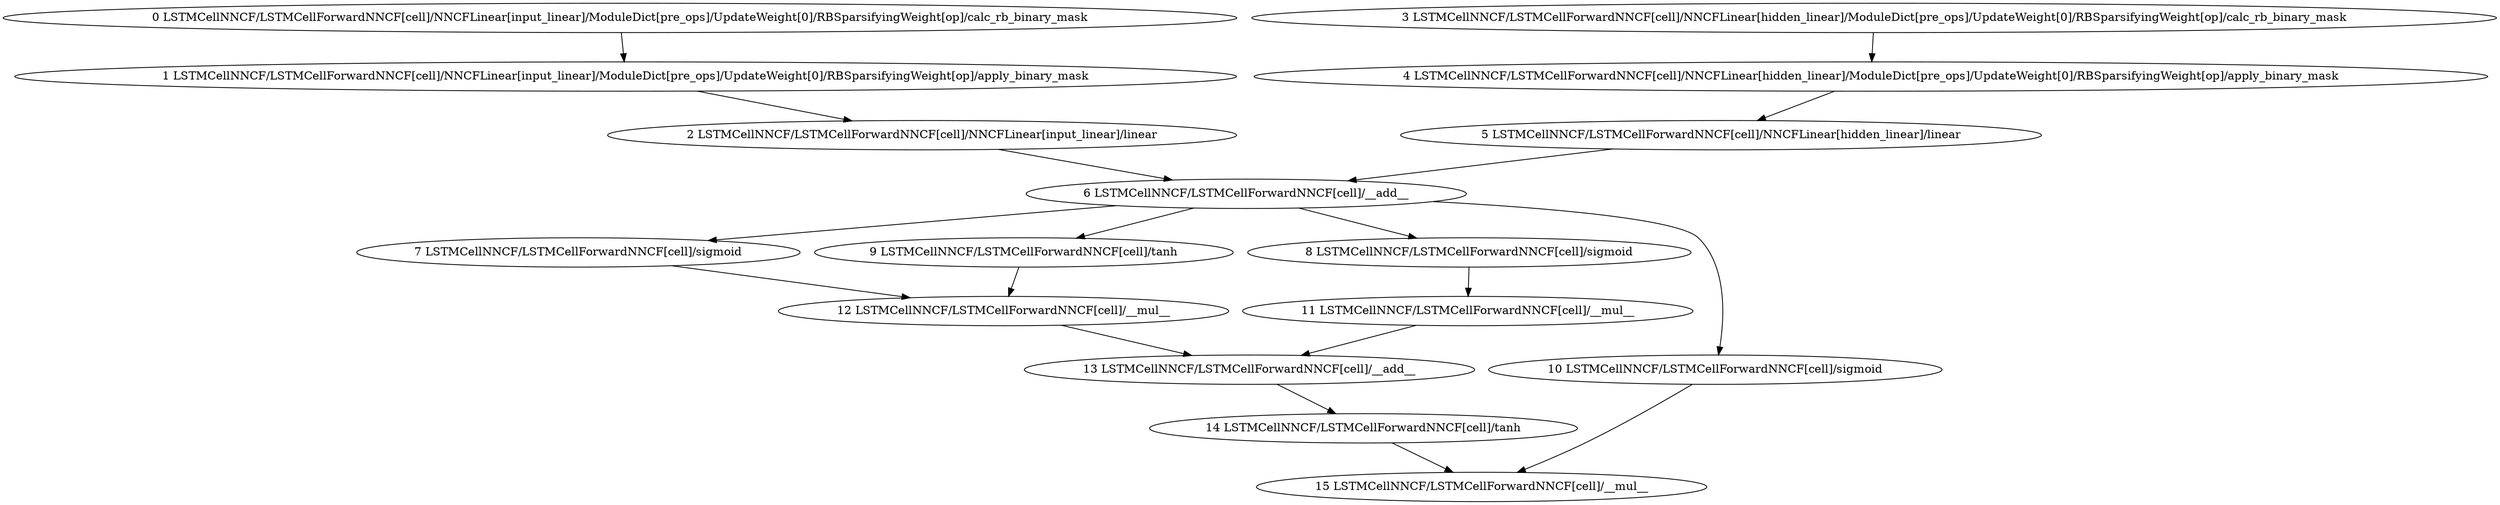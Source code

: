 strict digraph  {
"0 LSTMCellNNCF/LSTMCellForwardNNCF[cell]/NNCFLinear[input_linear]/ModuleDict[pre_ops]/UpdateWeight[0]/RBSparsifyingWeight[op]/calc_rb_binary_mask" [id=0, scope="LSTMCellNNCF/LSTMCellForwardNNCF[cell]/NNCFLinear[input_linear]/ModuleDict[pre_ops]/UpdateWeight[0]/RBSparsifyingWeight[op]", type=calc_rb_binary_mask];
"1 LSTMCellNNCF/LSTMCellForwardNNCF[cell]/NNCFLinear[input_linear]/ModuleDict[pre_ops]/UpdateWeight[0]/RBSparsifyingWeight[op]/apply_binary_mask" [id=1, scope="LSTMCellNNCF/LSTMCellForwardNNCF[cell]/NNCFLinear[input_linear]/ModuleDict[pre_ops]/UpdateWeight[0]/RBSparsifyingWeight[op]", type=apply_binary_mask];
"2 LSTMCellNNCF/LSTMCellForwardNNCF[cell]/NNCFLinear[input_linear]/linear" [id=2, scope="LSTMCellNNCF/LSTMCellForwardNNCF[cell]/NNCFLinear[input_linear]", type=linear];
"3 LSTMCellNNCF/LSTMCellForwardNNCF[cell]/NNCFLinear[hidden_linear]/ModuleDict[pre_ops]/UpdateWeight[0]/RBSparsifyingWeight[op]/calc_rb_binary_mask" [id=3, scope="LSTMCellNNCF/LSTMCellForwardNNCF[cell]/NNCFLinear[hidden_linear]/ModuleDict[pre_ops]/UpdateWeight[0]/RBSparsifyingWeight[op]", type=calc_rb_binary_mask];
"4 LSTMCellNNCF/LSTMCellForwardNNCF[cell]/NNCFLinear[hidden_linear]/ModuleDict[pre_ops]/UpdateWeight[0]/RBSparsifyingWeight[op]/apply_binary_mask" [id=4, scope="LSTMCellNNCF/LSTMCellForwardNNCF[cell]/NNCFLinear[hidden_linear]/ModuleDict[pre_ops]/UpdateWeight[0]/RBSparsifyingWeight[op]", type=apply_binary_mask];
"5 LSTMCellNNCF/LSTMCellForwardNNCF[cell]/NNCFLinear[hidden_linear]/linear" [id=5, scope="LSTMCellNNCF/LSTMCellForwardNNCF[cell]/NNCFLinear[hidden_linear]", type=linear];
"6 LSTMCellNNCF/LSTMCellForwardNNCF[cell]/__add__" [id=6, scope="LSTMCellNNCF/LSTMCellForwardNNCF[cell]", type=__add__];
"7 LSTMCellNNCF/LSTMCellForwardNNCF[cell]/sigmoid" [id=7, scope="LSTMCellNNCF/LSTMCellForwardNNCF[cell]", type=sigmoid];
"8 LSTMCellNNCF/LSTMCellForwardNNCF[cell]/sigmoid" [id=8, scope="LSTMCellNNCF/LSTMCellForwardNNCF[cell]", type=sigmoid];
"9 LSTMCellNNCF/LSTMCellForwardNNCF[cell]/tanh" [id=9, scope="LSTMCellNNCF/LSTMCellForwardNNCF[cell]", type=tanh];
"10 LSTMCellNNCF/LSTMCellForwardNNCF[cell]/sigmoid" [id=10, scope="LSTMCellNNCF/LSTMCellForwardNNCF[cell]", type=sigmoid];
"11 LSTMCellNNCF/LSTMCellForwardNNCF[cell]/__mul__" [id=11, scope="LSTMCellNNCF/LSTMCellForwardNNCF[cell]", type=__mul__];
"12 LSTMCellNNCF/LSTMCellForwardNNCF[cell]/__mul__" [id=12, scope="LSTMCellNNCF/LSTMCellForwardNNCF[cell]", type=__mul__];
"13 LSTMCellNNCF/LSTMCellForwardNNCF[cell]/__add__" [id=13, scope="LSTMCellNNCF/LSTMCellForwardNNCF[cell]", type=__add__];
"14 LSTMCellNNCF/LSTMCellForwardNNCF[cell]/tanh" [id=14, scope="LSTMCellNNCF/LSTMCellForwardNNCF[cell]", type=tanh];
"15 LSTMCellNNCF/LSTMCellForwardNNCF[cell]/__mul__" [id=15, scope="LSTMCellNNCF/LSTMCellForwardNNCF[cell]", type=__mul__];
"0 LSTMCellNNCF/LSTMCellForwardNNCF[cell]/NNCFLinear[input_linear]/ModuleDict[pre_ops]/UpdateWeight[0]/RBSparsifyingWeight[op]/calc_rb_binary_mask" -> "1 LSTMCellNNCF/LSTMCellForwardNNCF[cell]/NNCFLinear[input_linear]/ModuleDict[pre_ops]/UpdateWeight[0]/RBSparsifyingWeight[op]/apply_binary_mask";
"1 LSTMCellNNCF/LSTMCellForwardNNCF[cell]/NNCFLinear[input_linear]/ModuleDict[pre_ops]/UpdateWeight[0]/RBSparsifyingWeight[op]/apply_binary_mask" -> "2 LSTMCellNNCF/LSTMCellForwardNNCF[cell]/NNCFLinear[input_linear]/linear";
"2 LSTMCellNNCF/LSTMCellForwardNNCF[cell]/NNCFLinear[input_linear]/linear" -> "6 LSTMCellNNCF/LSTMCellForwardNNCF[cell]/__add__";
"3 LSTMCellNNCF/LSTMCellForwardNNCF[cell]/NNCFLinear[hidden_linear]/ModuleDict[pre_ops]/UpdateWeight[0]/RBSparsifyingWeight[op]/calc_rb_binary_mask" -> "4 LSTMCellNNCF/LSTMCellForwardNNCF[cell]/NNCFLinear[hidden_linear]/ModuleDict[pre_ops]/UpdateWeight[0]/RBSparsifyingWeight[op]/apply_binary_mask";
"4 LSTMCellNNCF/LSTMCellForwardNNCF[cell]/NNCFLinear[hidden_linear]/ModuleDict[pre_ops]/UpdateWeight[0]/RBSparsifyingWeight[op]/apply_binary_mask" -> "5 LSTMCellNNCF/LSTMCellForwardNNCF[cell]/NNCFLinear[hidden_linear]/linear";
"5 LSTMCellNNCF/LSTMCellForwardNNCF[cell]/NNCFLinear[hidden_linear]/linear" -> "6 LSTMCellNNCF/LSTMCellForwardNNCF[cell]/__add__";
"6 LSTMCellNNCF/LSTMCellForwardNNCF[cell]/__add__" -> "7 LSTMCellNNCF/LSTMCellForwardNNCF[cell]/sigmoid";
"6 LSTMCellNNCF/LSTMCellForwardNNCF[cell]/__add__" -> "8 LSTMCellNNCF/LSTMCellForwardNNCF[cell]/sigmoid";
"6 LSTMCellNNCF/LSTMCellForwardNNCF[cell]/__add__" -> "9 LSTMCellNNCF/LSTMCellForwardNNCF[cell]/tanh";
"6 LSTMCellNNCF/LSTMCellForwardNNCF[cell]/__add__" -> "10 LSTMCellNNCF/LSTMCellForwardNNCF[cell]/sigmoid";
"7 LSTMCellNNCF/LSTMCellForwardNNCF[cell]/sigmoid" -> "12 LSTMCellNNCF/LSTMCellForwardNNCF[cell]/__mul__";
"8 LSTMCellNNCF/LSTMCellForwardNNCF[cell]/sigmoid" -> "11 LSTMCellNNCF/LSTMCellForwardNNCF[cell]/__mul__";
"9 LSTMCellNNCF/LSTMCellForwardNNCF[cell]/tanh" -> "12 LSTMCellNNCF/LSTMCellForwardNNCF[cell]/__mul__";
"10 LSTMCellNNCF/LSTMCellForwardNNCF[cell]/sigmoid" -> "15 LSTMCellNNCF/LSTMCellForwardNNCF[cell]/__mul__";
"11 LSTMCellNNCF/LSTMCellForwardNNCF[cell]/__mul__" -> "13 LSTMCellNNCF/LSTMCellForwardNNCF[cell]/__add__";
"12 LSTMCellNNCF/LSTMCellForwardNNCF[cell]/__mul__" -> "13 LSTMCellNNCF/LSTMCellForwardNNCF[cell]/__add__";
"13 LSTMCellNNCF/LSTMCellForwardNNCF[cell]/__add__" -> "14 LSTMCellNNCF/LSTMCellForwardNNCF[cell]/tanh";
"14 LSTMCellNNCF/LSTMCellForwardNNCF[cell]/tanh" -> "15 LSTMCellNNCF/LSTMCellForwardNNCF[cell]/__mul__";
}
